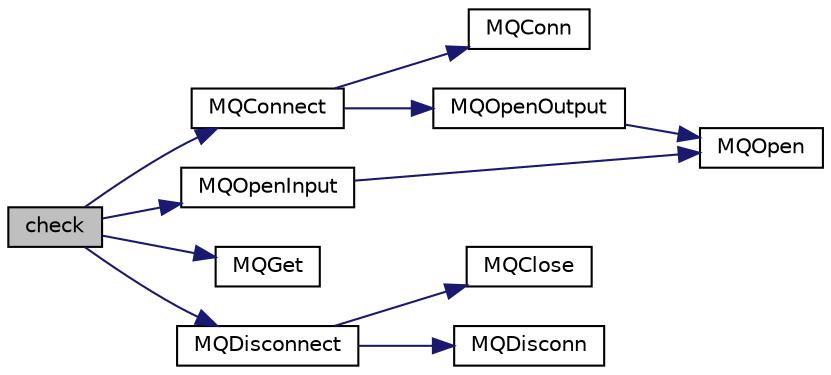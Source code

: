 digraph "check"
{
  edge [fontname="Helvetica",fontsize="10",labelfontname="Helvetica",labelfontsize="10"];
  node [fontname="Helvetica",fontsize="10",shape=record];
  rankdir="LR";
  Node1 [label="check",height=0.2,width=0.4,color="black", fillcolor="grey75", style="filled", fontcolor="black"];
  Node1 -> Node2 [color="midnightblue",fontsize="10",style="solid"];
  Node2 [label="MQConnect",height=0.2,width=0.4,color="black", fillcolor="white", style="filled",URL="$amqsdp_8c.html#a6a6249b42450b376958cc3f668c44fdb"];
  Node2 -> Node3 [color="midnightblue",fontsize="10",style="solid"];
  Node3 [label="MQConn",height=0.2,width=0.4,color="black", fillcolor="white", style="filled",URL="$amqsdp_8c.html#ab689e2ba6771a5113551222f6189c137"];
  Node2 -> Node4 [color="midnightblue",fontsize="10",style="solid"];
  Node4 [label="MQOpenOutput",height=0.2,width=0.4,color="black", fillcolor="white", style="filled",URL="$amqsdp_8c.html#a3fea393a72c9440cf4210ec0634d91b2"];
  Node4 -> Node5 [color="midnightblue",fontsize="10",style="solid"];
  Node5 [label="MQOpen",height=0.2,width=0.4,color="black", fillcolor="white", style="filled",URL="$amqsdp_8c.html#a196cb274ac9c69cbe5daf9371668025c"];
  Node1 -> Node6 [color="midnightblue",fontsize="10",style="solid"];
  Node6 [label="MQOpenInput",height=0.2,width=0.4,color="black", fillcolor="white", style="filled",URL="$amqsdp_8c.html#ace216d31cea6ba0b0e5336b2517ed2a5"];
  Node6 -> Node5 [color="midnightblue",fontsize="10",style="solid"];
  Node1 -> Node7 [color="midnightblue",fontsize="10",style="solid"];
  Node7 [label="MQGet",height=0.2,width=0.4,color="black", fillcolor="white", style="filled",URL="$amqsdp_8c.html#a5be1500f1c7b8b6afef1605c438017ef"];
  Node1 -> Node8 [color="midnightblue",fontsize="10",style="solid"];
  Node8 [label="MQDisconnect",height=0.2,width=0.4,color="black", fillcolor="white", style="filled",URL="$amqsdp_8c.html#a4cf1ee13ff615962a3d86fcb8cfa57f5"];
  Node8 -> Node9 [color="midnightblue",fontsize="10",style="solid"];
  Node9 [label="MQClose",height=0.2,width=0.4,color="black", fillcolor="white", style="filled",URL="$amqsdp_8c.html#ae93fe1e642e758fbbe9c892ab8033aa4"];
  Node8 -> Node10 [color="midnightblue",fontsize="10",style="solid"];
  Node10 [label="MQDisconn",height=0.2,width=0.4,color="black", fillcolor="white", style="filled",URL="$amqsdp_8c.html#acc12f0f1458385b0f5c5a6234f817205"];
}
